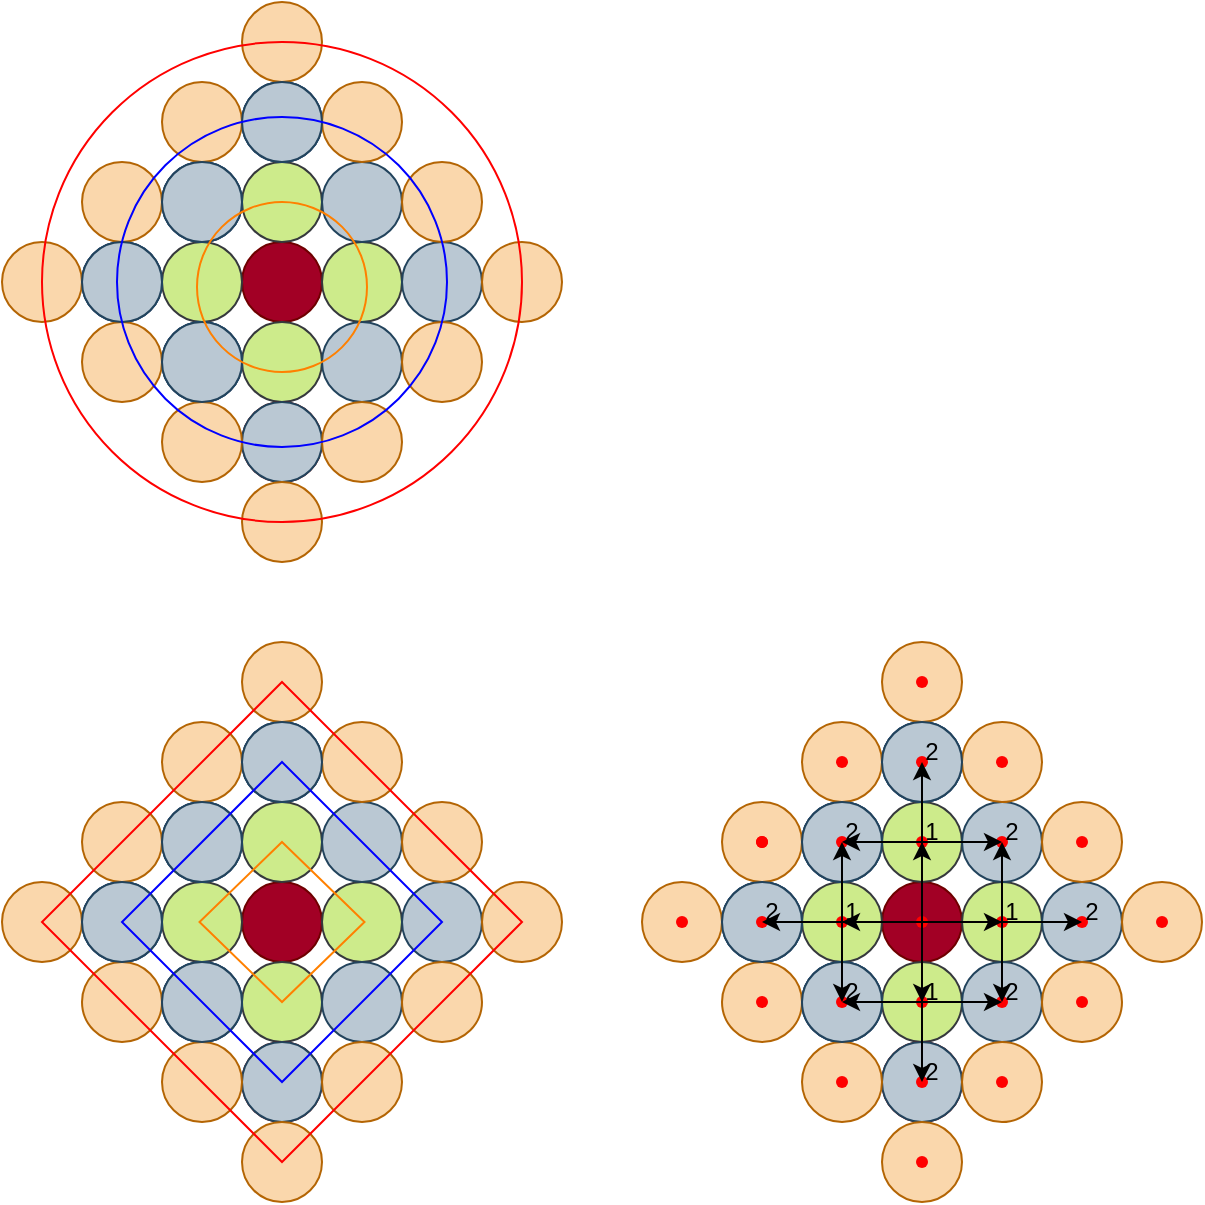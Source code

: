 <mxfile version="17.2.1" type="device"><diagram id="fhAG1tC0LDSHgMGf-jcb" name="Seite-1"><mxGraphModel dx="471" dy="346" grid="1" gridSize="10" guides="1" tooltips="1" connect="1" arrows="1" fold="1" page="1" pageScale="1" pageWidth="827" pageHeight="1169" math="0" shadow="0"><root><mxCell id="0"/><mxCell id="1" parent="0"/><mxCell id="YksEl6krh83BnaLXcTld-3" value="" style="ellipse;whiteSpace=wrap;html=1;aspect=fixed;fillColor=#a20025;fontColor=#ffffff;strokeColor=#6F0000;" vertex="1" parent="1"><mxGeometry x="120" y="120" width="40" height="40" as="geometry"/></mxCell><mxCell id="YksEl6krh83BnaLXcTld-6" value="" style="ellipse;whiteSpace=wrap;html=1;aspect=fixed;fillColor=#cdeb8b;strokeColor=#36393d;" vertex="1" parent="1"><mxGeometry x="120" y="80" width="40" height="40" as="geometry"/></mxCell><mxCell id="YksEl6krh83BnaLXcTld-7" value="" style="ellipse;whiteSpace=wrap;html=1;aspect=fixed;fillColor=#cdeb8b;strokeColor=#36393d;" vertex="1" parent="1"><mxGeometry x="120" y="160" width="40" height="40" as="geometry"/></mxCell><mxCell id="YksEl6krh83BnaLXcTld-8" value="" style="ellipse;whiteSpace=wrap;html=1;aspect=fixed;fillColor=#cdeb8b;strokeColor=#36393d;" vertex="1" parent="1"><mxGeometry x="160" y="120" width="40" height="40" as="geometry"/></mxCell><mxCell id="YksEl6krh83BnaLXcTld-9" value="" style="ellipse;whiteSpace=wrap;html=1;aspect=fixed;fillColor=#cdeb8b;strokeColor=#36393d;" vertex="1" parent="1"><mxGeometry x="80" y="120" width="40" height="40" as="geometry"/></mxCell><mxCell id="YksEl6krh83BnaLXcTld-11" value="" style="ellipse;whiteSpace=wrap;html=1;aspect=fixed;fillColor=#bac8d3;strokeColor=#23445d;" vertex="1" parent="1"><mxGeometry x="160" y="160" width="40" height="40" as="geometry"/></mxCell><mxCell id="YksEl6krh83BnaLXcTld-12" value="" style="ellipse;whiteSpace=wrap;html=1;aspect=fixed;fillColor=#a20025;fontColor=#ffffff;strokeColor=#6F0000;" vertex="1" parent="1"><mxGeometry x="120" y="200" width="40" height="40" as="geometry"/></mxCell><mxCell id="YksEl6krh83BnaLXcTld-13" value="" style="ellipse;whiteSpace=wrap;html=1;aspect=fixed;fillColor=#a20025;fontColor=#ffffff;strokeColor=#6F0000;" vertex="1" parent="1"><mxGeometry x="120" y="40" width="40" height="40" as="geometry"/></mxCell><mxCell id="YksEl6krh83BnaLXcTld-14" value="" style="ellipse;whiteSpace=wrap;html=1;aspect=fixed;fillColor=#bac8d3;strokeColor=#23445d;" vertex="1" parent="1"><mxGeometry x="160" y="80" width="40" height="40" as="geometry"/></mxCell><mxCell id="YksEl6krh83BnaLXcTld-15" value="" style="ellipse;whiteSpace=wrap;html=1;aspect=fixed;fillColor=#a20025;fontColor=#ffffff;strokeColor=#6F0000;" vertex="1" parent="1"><mxGeometry x="80" y="80" width="40" height="40" as="geometry"/></mxCell><mxCell id="YksEl6krh83BnaLXcTld-16" value="" style="ellipse;whiteSpace=wrap;html=1;aspect=fixed;fillColor=#a20025;fontColor=#ffffff;strokeColor=#6F0000;" vertex="1" parent="1"><mxGeometry x="80" y="160" width="40" height="40" as="geometry"/></mxCell><mxCell id="YksEl6krh83BnaLXcTld-17" value="" style="ellipse;whiteSpace=wrap;html=1;aspect=fixed;fillColor=#a20025;fontColor=#ffffff;strokeColor=#6F0000;" vertex="1" parent="1"><mxGeometry x="40" y="120" width="40" height="40" as="geometry"/></mxCell><mxCell id="YksEl6krh83BnaLXcTld-18" value="" style="ellipse;whiteSpace=wrap;html=1;aspect=fixed;fillColor=#bac8d3;strokeColor=#23445d;" vertex="1" parent="1"><mxGeometry x="200" y="120" width="40" height="40" as="geometry"/></mxCell><mxCell id="YksEl6krh83BnaLXcTld-19" value="" style="ellipse;whiteSpace=wrap;html=1;aspect=fixed;fillColor=#1ba1e2;fontColor=#ffffff;strokeColor=#006EAF;" vertex="1" parent="1"><mxGeometry x="120" y="40" width="40" height="40" as="geometry"/></mxCell><mxCell id="YksEl6krh83BnaLXcTld-20" value="" style="ellipse;whiteSpace=wrap;html=1;aspect=fixed;fillColor=#1ba1e2;fontColor=#ffffff;strokeColor=#006EAF;" vertex="1" parent="1"><mxGeometry x="80" y="80" width="40" height="40" as="geometry"/></mxCell><mxCell id="YksEl6krh83BnaLXcTld-21" value="" style="ellipse;whiteSpace=wrap;html=1;aspect=fixed;fillColor=#1ba1e2;fontColor=#ffffff;strokeColor=#006EAF;" vertex="1" parent="1"><mxGeometry x="40" y="120" width="40" height="40" as="geometry"/></mxCell><mxCell id="YksEl6krh83BnaLXcTld-22" value="" style="ellipse;whiteSpace=wrap;html=1;aspect=fixed;fillColor=#1ba1e2;fontColor=#ffffff;strokeColor=#006EAF;" vertex="1" parent="1"><mxGeometry x="80" y="160" width="40" height="40" as="geometry"/></mxCell><mxCell id="YksEl6krh83BnaLXcTld-23" value="" style="ellipse;whiteSpace=wrap;html=1;aspect=fixed;fillColor=#bac8d3;strokeColor=#23445d;" vertex="1" parent="1"><mxGeometry x="120" y="200" width="40" height="40" as="geometry"/></mxCell><mxCell id="YksEl6krh83BnaLXcTld-25" value="" style="ellipse;whiteSpace=wrap;html=1;aspect=fixed;fillColor=#fad7ac;strokeColor=#b46504;" vertex="1" parent="1"><mxGeometry x="120" width="40" height="40" as="geometry"/></mxCell><mxCell id="YksEl6krh83BnaLXcTld-26" value="" style="ellipse;whiteSpace=wrap;html=1;aspect=fixed;fillColor=#fad7ac;strokeColor=#b46504;" vertex="1" parent="1"><mxGeometry x="160" y="40" width="40" height="40" as="geometry"/></mxCell><mxCell id="YksEl6krh83BnaLXcTld-27" value="" style="ellipse;whiteSpace=wrap;html=1;aspect=fixed;fillColor=#fad7ac;strokeColor=#b46504;" vertex="1" parent="1"><mxGeometry x="200" y="80" width="40" height="40" as="geometry"/></mxCell><mxCell id="YksEl6krh83BnaLXcTld-28" value="" style="ellipse;whiteSpace=wrap;html=1;aspect=fixed;fillColor=#fad7ac;strokeColor=#b46504;" vertex="1" parent="1"><mxGeometry x="80" y="40" width="40" height="40" as="geometry"/></mxCell><mxCell id="YksEl6krh83BnaLXcTld-29" value="" style="ellipse;whiteSpace=wrap;html=1;aspect=fixed;fillColor=#fad7ac;strokeColor=#b46504;" vertex="1" parent="1"><mxGeometry x="40" y="80" width="40" height="40" as="geometry"/></mxCell><mxCell id="YksEl6krh83BnaLXcTld-30" value="" style="ellipse;whiteSpace=wrap;html=1;aspect=fixed;fillColor=#fad7ac;strokeColor=#b46504;" vertex="1" parent="1"><mxGeometry x="40" y="160" width="40" height="40" as="geometry"/></mxCell><mxCell id="YksEl6krh83BnaLXcTld-31" value="" style="ellipse;whiteSpace=wrap;html=1;aspect=fixed;fillColor=#fad7ac;strokeColor=#b46504;" vertex="1" parent="1"><mxGeometry x="80" y="200" width="40" height="40" as="geometry"/></mxCell><mxCell id="YksEl6krh83BnaLXcTld-32" value="" style="ellipse;whiteSpace=wrap;html=1;aspect=fixed;fillColor=#fad7ac;strokeColor=#b46504;" vertex="1" parent="1"><mxGeometry x="160" y="200" width="40" height="40" as="geometry"/></mxCell><mxCell id="YksEl6krh83BnaLXcTld-33" value="" style="ellipse;whiteSpace=wrap;html=1;aspect=fixed;fillColor=#fad7ac;strokeColor=#b46504;" vertex="1" parent="1"><mxGeometry x="200" y="160" width="40" height="40" as="geometry"/></mxCell><mxCell id="YksEl6krh83BnaLXcTld-34" value="" style="ellipse;whiteSpace=wrap;html=1;aspect=fixed;fillColor=#fad7ac;strokeColor=#b46504;" vertex="1" parent="1"><mxGeometry x="120" y="240" width="40" height="40" as="geometry"/></mxCell><mxCell id="YksEl6krh83BnaLXcTld-35" value="" style="ellipse;whiteSpace=wrap;html=1;aspect=fixed;fillColor=#fad7ac;strokeColor=#b46504;" vertex="1" parent="1"><mxGeometry x="240" y="120" width="40" height="40" as="geometry"/></mxCell><mxCell id="YksEl6krh83BnaLXcTld-36" value="" style="ellipse;whiteSpace=wrap;html=1;aspect=fixed;fillColor=#fad7ac;strokeColor=#b46504;" vertex="1" parent="1"><mxGeometry y="120" width="40" height="40" as="geometry"/></mxCell><mxCell id="YksEl6krh83BnaLXcTld-37" value="" style="ellipse;whiteSpace=wrap;html=1;aspect=fixed;fillColor=#bac8d3;strokeColor=#23445d;" vertex="1" parent="1"><mxGeometry x="120" y="40" width="40" height="40" as="geometry"/></mxCell><mxCell id="YksEl6krh83BnaLXcTld-38" value="" style="ellipse;whiteSpace=wrap;html=1;aspect=fixed;fillColor=#bac8d3;strokeColor=#23445d;" vertex="1" parent="1"><mxGeometry x="80" y="80" width="40" height="40" as="geometry"/></mxCell><mxCell id="YksEl6krh83BnaLXcTld-39" value="" style="ellipse;whiteSpace=wrap;html=1;aspect=fixed;fillColor=#bac8d3;strokeColor=#23445d;" vertex="1" parent="1"><mxGeometry x="40" y="120" width="40" height="40" as="geometry"/></mxCell><mxCell id="YksEl6krh83BnaLXcTld-40" value="" style="ellipse;whiteSpace=wrap;html=1;aspect=fixed;fillColor=#bac8d3;strokeColor=#23445d;" vertex="1" parent="1"><mxGeometry x="80" y="160" width="40" height="40" as="geometry"/></mxCell><mxCell id="YksEl6krh83BnaLXcTld-43" value="" style="ellipse;whiteSpace=wrap;html=1;aspect=fixed;fillColor=none;strokeColor=#FF0000;" vertex="1" parent="1"><mxGeometry x="20" y="20" width="240" height="240" as="geometry"/></mxCell><mxCell id="YksEl6krh83BnaLXcTld-42" value="" style="ellipse;whiteSpace=wrap;html=1;aspect=fixed;fillColor=none;strokeColor=#0000FF;" vertex="1" parent="1"><mxGeometry x="57.5" y="57.5" width="165" height="165" as="geometry"/></mxCell><mxCell id="YksEl6krh83BnaLXcTld-41" value="" style="ellipse;whiteSpace=wrap;html=1;aspect=fixed;fillColor=none;strokeColor=#FF8000;" vertex="1" parent="1"><mxGeometry x="97.5" y="100" width="85" height="85" as="geometry"/></mxCell><mxCell id="YksEl6krh83BnaLXcTld-46" value="" style="ellipse;whiteSpace=wrap;html=1;aspect=fixed;fillColor=#a20025;fontColor=#ffffff;strokeColor=#6F0000;" vertex="1" parent="1"><mxGeometry x="120" y="440" width="40" height="40" as="geometry"/></mxCell><mxCell id="YksEl6krh83BnaLXcTld-47" value="" style="ellipse;whiteSpace=wrap;html=1;aspect=fixed;fillColor=#cdeb8b;strokeColor=#36393d;" vertex="1" parent="1"><mxGeometry x="120" y="400" width="40" height="40" as="geometry"/></mxCell><mxCell id="YksEl6krh83BnaLXcTld-48" value="" style="ellipse;whiteSpace=wrap;html=1;aspect=fixed;fillColor=#cdeb8b;strokeColor=#36393d;" vertex="1" parent="1"><mxGeometry x="120" y="480" width="40" height="40" as="geometry"/></mxCell><mxCell id="YksEl6krh83BnaLXcTld-49" value="" style="ellipse;whiteSpace=wrap;html=1;aspect=fixed;fillColor=#cdeb8b;strokeColor=#36393d;" vertex="1" parent="1"><mxGeometry x="160" y="440" width="40" height="40" as="geometry"/></mxCell><mxCell id="YksEl6krh83BnaLXcTld-50" value="" style="ellipse;whiteSpace=wrap;html=1;aspect=fixed;fillColor=#cdeb8b;strokeColor=#36393d;" vertex="1" parent="1"><mxGeometry x="80" y="440" width="40" height="40" as="geometry"/></mxCell><mxCell id="YksEl6krh83BnaLXcTld-51" value="" style="ellipse;whiteSpace=wrap;html=1;aspect=fixed;fillColor=#bac8d3;strokeColor=#23445d;" vertex="1" parent="1"><mxGeometry x="160" y="480" width="40" height="40" as="geometry"/></mxCell><mxCell id="YksEl6krh83BnaLXcTld-52" value="" style="ellipse;whiteSpace=wrap;html=1;aspect=fixed;fillColor=#a20025;fontColor=#ffffff;strokeColor=#6F0000;" vertex="1" parent="1"><mxGeometry x="120" y="520" width="40" height="40" as="geometry"/></mxCell><mxCell id="YksEl6krh83BnaLXcTld-53" value="" style="ellipse;whiteSpace=wrap;html=1;aspect=fixed;fillColor=#a20025;fontColor=#ffffff;strokeColor=#6F0000;" vertex="1" parent="1"><mxGeometry x="120" y="360" width="40" height="40" as="geometry"/></mxCell><mxCell id="YksEl6krh83BnaLXcTld-54" value="" style="ellipse;whiteSpace=wrap;html=1;aspect=fixed;fillColor=#bac8d3;strokeColor=#23445d;" vertex="1" parent="1"><mxGeometry x="160" y="400" width="40" height="40" as="geometry"/></mxCell><mxCell id="YksEl6krh83BnaLXcTld-55" value="" style="ellipse;whiteSpace=wrap;html=1;aspect=fixed;fillColor=#a20025;fontColor=#ffffff;strokeColor=#6F0000;" vertex="1" parent="1"><mxGeometry x="80" y="400" width="40" height="40" as="geometry"/></mxCell><mxCell id="YksEl6krh83BnaLXcTld-56" value="" style="ellipse;whiteSpace=wrap;html=1;aspect=fixed;fillColor=#a20025;fontColor=#ffffff;strokeColor=#6F0000;" vertex="1" parent="1"><mxGeometry x="80" y="480" width="40" height="40" as="geometry"/></mxCell><mxCell id="YksEl6krh83BnaLXcTld-57" value="" style="ellipse;whiteSpace=wrap;html=1;aspect=fixed;fillColor=#a20025;fontColor=#ffffff;strokeColor=#6F0000;" vertex="1" parent="1"><mxGeometry x="40" y="440" width="40" height="40" as="geometry"/></mxCell><mxCell id="YksEl6krh83BnaLXcTld-58" value="" style="ellipse;whiteSpace=wrap;html=1;aspect=fixed;fillColor=#bac8d3;strokeColor=#23445d;" vertex="1" parent="1"><mxGeometry x="200" y="440" width="40" height="40" as="geometry"/></mxCell><mxCell id="YksEl6krh83BnaLXcTld-59" value="" style="ellipse;whiteSpace=wrap;html=1;aspect=fixed;fillColor=#1ba1e2;fontColor=#ffffff;strokeColor=#006EAF;" vertex="1" parent="1"><mxGeometry x="120" y="360" width="40" height="40" as="geometry"/></mxCell><mxCell id="YksEl6krh83BnaLXcTld-60" value="" style="ellipse;whiteSpace=wrap;html=1;aspect=fixed;fillColor=#1ba1e2;fontColor=#ffffff;strokeColor=#006EAF;" vertex="1" parent="1"><mxGeometry x="80" y="400" width="40" height="40" as="geometry"/></mxCell><mxCell id="YksEl6krh83BnaLXcTld-61" value="" style="ellipse;whiteSpace=wrap;html=1;aspect=fixed;fillColor=#1ba1e2;fontColor=#ffffff;strokeColor=#006EAF;" vertex="1" parent="1"><mxGeometry x="40" y="440" width="40" height="40" as="geometry"/></mxCell><mxCell id="YksEl6krh83BnaLXcTld-62" value="" style="ellipse;whiteSpace=wrap;html=1;aspect=fixed;fillColor=#1ba1e2;fontColor=#ffffff;strokeColor=#006EAF;" vertex="1" parent="1"><mxGeometry x="80" y="480" width="40" height="40" as="geometry"/></mxCell><mxCell id="YksEl6krh83BnaLXcTld-63" value="" style="ellipse;whiteSpace=wrap;html=1;aspect=fixed;fillColor=#bac8d3;strokeColor=#23445d;" vertex="1" parent="1"><mxGeometry x="120" y="520" width="40" height="40" as="geometry"/></mxCell><mxCell id="YksEl6krh83BnaLXcTld-64" value="" style="ellipse;whiteSpace=wrap;html=1;aspect=fixed;fillColor=#fad7ac;strokeColor=#b46504;" vertex="1" parent="1"><mxGeometry x="120" y="320" width="40" height="40" as="geometry"/></mxCell><mxCell id="YksEl6krh83BnaLXcTld-65" value="" style="ellipse;whiteSpace=wrap;html=1;aspect=fixed;fillColor=#fad7ac;strokeColor=#b46504;" vertex="1" parent="1"><mxGeometry x="160" y="360" width="40" height="40" as="geometry"/></mxCell><mxCell id="YksEl6krh83BnaLXcTld-66" value="" style="ellipse;whiteSpace=wrap;html=1;aspect=fixed;fillColor=#fad7ac;strokeColor=#b46504;" vertex="1" parent="1"><mxGeometry x="200" y="400" width="40" height="40" as="geometry"/></mxCell><mxCell id="YksEl6krh83BnaLXcTld-67" value="" style="ellipse;whiteSpace=wrap;html=1;aspect=fixed;fillColor=#fad7ac;strokeColor=#b46504;" vertex="1" parent="1"><mxGeometry x="80" y="360" width="40" height="40" as="geometry"/></mxCell><mxCell id="YksEl6krh83BnaLXcTld-68" value="" style="ellipse;whiteSpace=wrap;html=1;aspect=fixed;fillColor=#fad7ac;strokeColor=#b46504;" vertex="1" parent="1"><mxGeometry x="40" y="400" width="40" height="40" as="geometry"/></mxCell><mxCell id="YksEl6krh83BnaLXcTld-69" value="" style="ellipse;whiteSpace=wrap;html=1;aspect=fixed;fillColor=#fad7ac;strokeColor=#b46504;" vertex="1" parent="1"><mxGeometry x="40" y="480" width="40" height="40" as="geometry"/></mxCell><mxCell id="YksEl6krh83BnaLXcTld-70" value="" style="ellipse;whiteSpace=wrap;html=1;aspect=fixed;fillColor=#fad7ac;strokeColor=#b46504;" vertex="1" parent="1"><mxGeometry x="80" y="520" width="40" height="40" as="geometry"/></mxCell><mxCell id="YksEl6krh83BnaLXcTld-71" value="" style="ellipse;whiteSpace=wrap;html=1;aspect=fixed;fillColor=#fad7ac;strokeColor=#b46504;" vertex="1" parent="1"><mxGeometry x="160" y="520" width="40" height="40" as="geometry"/></mxCell><mxCell id="YksEl6krh83BnaLXcTld-72" value="" style="ellipse;whiteSpace=wrap;html=1;aspect=fixed;fillColor=#fad7ac;strokeColor=#b46504;" vertex="1" parent="1"><mxGeometry x="200" y="480" width="40" height="40" as="geometry"/></mxCell><mxCell id="YksEl6krh83BnaLXcTld-73" value="" style="ellipse;whiteSpace=wrap;html=1;aspect=fixed;fillColor=#fad7ac;strokeColor=#b46504;" vertex="1" parent="1"><mxGeometry x="120" y="560" width="40" height="40" as="geometry"/></mxCell><mxCell id="YksEl6krh83BnaLXcTld-74" value="" style="ellipse;whiteSpace=wrap;html=1;aspect=fixed;fillColor=#fad7ac;strokeColor=#b46504;" vertex="1" parent="1"><mxGeometry x="240" y="440" width="40" height="40" as="geometry"/></mxCell><mxCell id="YksEl6krh83BnaLXcTld-75" value="" style="ellipse;whiteSpace=wrap;html=1;aspect=fixed;fillColor=#fad7ac;strokeColor=#b46504;" vertex="1" parent="1"><mxGeometry y="440" width="40" height="40" as="geometry"/></mxCell><mxCell id="YksEl6krh83BnaLXcTld-76" value="" style="ellipse;whiteSpace=wrap;html=1;aspect=fixed;fillColor=#bac8d3;strokeColor=#23445d;" vertex="1" parent="1"><mxGeometry x="120" y="360" width="40" height="40" as="geometry"/></mxCell><mxCell id="YksEl6krh83BnaLXcTld-77" value="" style="ellipse;whiteSpace=wrap;html=1;aspect=fixed;fillColor=#bac8d3;strokeColor=#23445d;" vertex="1" parent="1"><mxGeometry x="80" y="400" width="40" height="40" as="geometry"/></mxCell><mxCell id="YksEl6krh83BnaLXcTld-78" value="" style="ellipse;whiteSpace=wrap;html=1;aspect=fixed;fillColor=#bac8d3;strokeColor=#23445d;" vertex="1" parent="1"><mxGeometry x="40" y="440" width="40" height="40" as="geometry"/></mxCell><mxCell id="YksEl6krh83BnaLXcTld-79" value="" style="ellipse;whiteSpace=wrap;html=1;aspect=fixed;fillColor=#bac8d3;strokeColor=#23445d;" vertex="1" parent="1"><mxGeometry x="80" y="480" width="40" height="40" as="geometry"/></mxCell><mxCell id="YksEl6krh83BnaLXcTld-123" value="" style="rhombus;whiteSpace=wrap;html=1;strokeColor=#FF0000;fillColor=none;gradientColor=#ffffff;" vertex="1" parent="1"><mxGeometry x="20" y="340" width="240" height="240" as="geometry"/></mxCell><mxCell id="YksEl6krh83BnaLXcTld-122" value="" style="rhombus;whiteSpace=wrap;html=1;strokeColor=#0000FF;fillColor=none;gradientColor=#ffffff;" vertex="1" parent="1"><mxGeometry x="60" y="380" width="160" height="160" as="geometry"/></mxCell><mxCell id="YksEl6krh83BnaLXcTld-84" value="" style="rhombus;whiteSpace=wrap;html=1;strokeColor=#FF8000;fillColor=none;gradientColor=#ffffff;" vertex="1" parent="1"><mxGeometry x="98.75" y="420" width="82.5" height="80" as="geometry"/></mxCell><mxCell id="YksEl6krh83BnaLXcTld-160" value="" style="ellipse;whiteSpace=wrap;html=1;aspect=fixed;fillColor=#a20025;fontColor=#ffffff;strokeColor=#6F0000;" vertex="1" parent="1"><mxGeometry x="440" y="440" width="40" height="40" as="geometry"/></mxCell><mxCell id="YksEl6krh83BnaLXcTld-161" value="" style="ellipse;whiteSpace=wrap;html=1;aspect=fixed;fillColor=#cdeb8b;strokeColor=#36393d;" vertex="1" parent="1"><mxGeometry x="440" y="400" width="40" height="40" as="geometry"/></mxCell><mxCell id="YksEl6krh83BnaLXcTld-162" value="" style="ellipse;whiteSpace=wrap;html=1;aspect=fixed;fillColor=#cdeb8b;strokeColor=#36393d;" vertex="1" parent="1"><mxGeometry x="440" y="480" width="40" height="40" as="geometry"/></mxCell><mxCell id="YksEl6krh83BnaLXcTld-163" value="" style="ellipse;whiteSpace=wrap;html=1;aspect=fixed;fillColor=#cdeb8b;strokeColor=#36393d;" vertex="1" parent="1"><mxGeometry x="480" y="440" width="40" height="40" as="geometry"/></mxCell><mxCell id="YksEl6krh83BnaLXcTld-164" value="" style="ellipse;whiteSpace=wrap;html=1;aspect=fixed;fillColor=#cdeb8b;strokeColor=#36393d;" vertex="1" parent="1"><mxGeometry x="400" y="440" width="40" height="40" as="geometry"/></mxCell><mxCell id="YksEl6krh83BnaLXcTld-165" value="" style="ellipse;whiteSpace=wrap;html=1;aspect=fixed;fillColor=#bac8d3;strokeColor=#23445d;" vertex="1" parent="1"><mxGeometry x="480" y="480" width="40" height="40" as="geometry"/></mxCell><mxCell id="YksEl6krh83BnaLXcTld-166" value="" style="ellipse;whiteSpace=wrap;html=1;aspect=fixed;fillColor=#a20025;fontColor=#ffffff;strokeColor=#6F0000;" vertex="1" parent="1"><mxGeometry x="440" y="520" width="40" height="40" as="geometry"/></mxCell><mxCell id="YksEl6krh83BnaLXcTld-167" value="" style="ellipse;whiteSpace=wrap;html=1;aspect=fixed;fillColor=#a20025;fontColor=#ffffff;strokeColor=#6F0000;" vertex="1" parent="1"><mxGeometry x="440" y="360" width="40" height="40" as="geometry"/></mxCell><mxCell id="YksEl6krh83BnaLXcTld-168" value="" style="ellipse;whiteSpace=wrap;html=1;aspect=fixed;fillColor=#bac8d3;strokeColor=#23445d;" vertex="1" parent="1"><mxGeometry x="480" y="400" width="40" height="40" as="geometry"/></mxCell><mxCell id="YksEl6krh83BnaLXcTld-169" value="" style="ellipse;whiteSpace=wrap;html=1;aspect=fixed;fillColor=#a20025;fontColor=#ffffff;strokeColor=#6F0000;" vertex="1" parent="1"><mxGeometry x="400" y="400" width="40" height="40" as="geometry"/></mxCell><mxCell id="YksEl6krh83BnaLXcTld-170" value="" style="ellipse;whiteSpace=wrap;html=1;aspect=fixed;fillColor=#a20025;fontColor=#ffffff;strokeColor=#6F0000;" vertex="1" parent="1"><mxGeometry x="400" y="480" width="40" height="40" as="geometry"/></mxCell><mxCell id="YksEl6krh83BnaLXcTld-171" value="" style="ellipse;whiteSpace=wrap;html=1;aspect=fixed;fillColor=#a20025;fontColor=#ffffff;strokeColor=#6F0000;" vertex="1" parent="1"><mxGeometry x="360" y="440" width="40" height="40" as="geometry"/></mxCell><mxCell id="YksEl6krh83BnaLXcTld-172" value="" style="ellipse;whiteSpace=wrap;html=1;aspect=fixed;fillColor=#bac8d3;strokeColor=#23445d;" vertex="1" parent="1"><mxGeometry x="520" y="440" width="40" height="40" as="geometry"/></mxCell><mxCell id="YksEl6krh83BnaLXcTld-173" value="" style="ellipse;whiteSpace=wrap;html=1;aspect=fixed;fillColor=#1ba1e2;fontColor=#ffffff;strokeColor=#006EAF;" vertex="1" parent="1"><mxGeometry x="440" y="360" width="40" height="40" as="geometry"/></mxCell><mxCell id="YksEl6krh83BnaLXcTld-174" value="" style="ellipse;whiteSpace=wrap;html=1;aspect=fixed;fillColor=#1ba1e2;fontColor=#ffffff;strokeColor=#006EAF;" vertex="1" parent="1"><mxGeometry x="400" y="400" width="40" height="40" as="geometry"/></mxCell><mxCell id="YksEl6krh83BnaLXcTld-175" value="" style="ellipse;whiteSpace=wrap;html=1;aspect=fixed;fillColor=#1ba1e2;fontColor=#ffffff;strokeColor=#006EAF;" vertex="1" parent="1"><mxGeometry x="360" y="440" width="40" height="40" as="geometry"/></mxCell><mxCell id="YksEl6krh83BnaLXcTld-176" value="" style="ellipse;whiteSpace=wrap;html=1;aspect=fixed;fillColor=#1ba1e2;fontColor=#ffffff;strokeColor=#006EAF;" vertex="1" parent="1"><mxGeometry x="400" y="480" width="40" height="40" as="geometry"/></mxCell><mxCell id="YksEl6krh83BnaLXcTld-177" value="" style="ellipse;whiteSpace=wrap;html=1;aspect=fixed;fillColor=#bac8d3;strokeColor=#23445d;" vertex="1" parent="1"><mxGeometry x="440" y="520" width="40" height="40" as="geometry"/></mxCell><mxCell id="YksEl6krh83BnaLXcTld-178" value="" style="ellipse;whiteSpace=wrap;html=1;aspect=fixed;fillColor=#fad7ac;strokeColor=#b46504;" vertex="1" parent="1"><mxGeometry x="440" y="320" width="40" height="40" as="geometry"/></mxCell><mxCell id="YksEl6krh83BnaLXcTld-179" value="" style="ellipse;whiteSpace=wrap;html=1;aspect=fixed;fillColor=#fad7ac;strokeColor=#b46504;" vertex="1" parent="1"><mxGeometry x="480" y="360" width="40" height="40" as="geometry"/></mxCell><mxCell id="YksEl6krh83BnaLXcTld-180" value="" style="ellipse;whiteSpace=wrap;html=1;aspect=fixed;fillColor=#fad7ac;strokeColor=#b46504;" vertex="1" parent="1"><mxGeometry x="520" y="400" width="40" height="40" as="geometry"/></mxCell><mxCell id="YksEl6krh83BnaLXcTld-181" value="" style="ellipse;whiteSpace=wrap;html=1;aspect=fixed;fillColor=#fad7ac;strokeColor=#b46504;" vertex="1" parent="1"><mxGeometry x="400" y="360" width="40" height="40" as="geometry"/></mxCell><mxCell id="YksEl6krh83BnaLXcTld-182" value="" style="ellipse;whiteSpace=wrap;html=1;aspect=fixed;fillColor=#fad7ac;strokeColor=#b46504;" vertex="1" parent="1"><mxGeometry x="360" y="400" width="40" height="40" as="geometry"/></mxCell><mxCell id="YksEl6krh83BnaLXcTld-183" value="" style="ellipse;whiteSpace=wrap;html=1;aspect=fixed;fillColor=#fad7ac;strokeColor=#b46504;" vertex="1" parent="1"><mxGeometry x="360" y="480" width="40" height="40" as="geometry"/></mxCell><mxCell id="YksEl6krh83BnaLXcTld-184" value="" style="ellipse;whiteSpace=wrap;html=1;aspect=fixed;fillColor=#fad7ac;strokeColor=#b46504;" vertex="1" parent="1"><mxGeometry x="400" y="520" width="40" height="40" as="geometry"/></mxCell><mxCell id="YksEl6krh83BnaLXcTld-185" value="" style="ellipse;whiteSpace=wrap;html=1;aspect=fixed;fillColor=#fad7ac;strokeColor=#b46504;" vertex="1" parent="1"><mxGeometry x="480" y="520" width="40" height="40" as="geometry"/></mxCell><mxCell id="YksEl6krh83BnaLXcTld-186" value="" style="ellipse;whiteSpace=wrap;html=1;aspect=fixed;fillColor=#fad7ac;strokeColor=#b46504;" vertex="1" parent="1"><mxGeometry x="520" y="480" width="40" height="40" as="geometry"/></mxCell><mxCell id="YksEl6krh83BnaLXcTld-187" value="" style="ellipse;whiteSpace=wrap;html=1;aspect=fixed;fillColor=#fad7ac;strokeColor=#b46504;" vertex="1" parent="1"><mxGeometry x="440" y="560" width="40" height="40" as="geometry"/></mxCell><mxCell id="YksEl6krh83BnaLXcTld-188" value="" style="ellipse;whiteSpace=wrap;html=1;aspect=fixed;fillColor=#fad7ac;strokeColor=#b46504;" vertex="1" parent="1"><mxGeometry x="560" y="440" width="40" height="40" as="geometry"/></mxCell><mxCell id="YksEl6krh83BnaLXcTld-189" value="" style="ellipse;whiteSpace=wrap;html=1;aspect=fixed;fillColor=#fad7ac;strokeColor=#b46504;" vertex="1" parent="1"><mxGeometry x="320" y="440" width="40" height="40" as="geometry"/></mxCell><mxCell id="YksEl6krh83BnaLXcTld-190" value="" style="ellipse;whiteSpace=wrap;html=1;aspect=fixed;fillColor=#bac8d3;strokeColor=#23445d;" vertex="1" parent="1"><mxGeometry x="440" y="360" width="40" height="40" as="geometry"/></mxCell><mxCell id="YksEl6krh83BnaLXcTld-191" value="" style="ellipse;whiteSpace=wrap;html=1;aspect=fixed;fillColor=#bac8d3;strokeColor=#23445d;" vertex="1" parent="1"><mxGeometry x="400" y="400" width="40" height="40" as="geometry"/></mxCell><mxCell id="YksEl6krh83BnaLXcTld-192" value="" style="ellipse;whiteSpace=wrap;html=1;aspect=fixed;fillColor=#bac8d3;strokeColor=#23445d;" vertex="1" parent="1"><mxGeometry x="360" y="440" width="40" height="40" as="geometry"/></mxCell><mxCell id="YksEl6krh83BnaLXcTld-193" value="" style="ellipse;whiteSpace=wrap;html=1;aspect=fixed;fillColor=#bac8d3;strokeColor=#23445d;" vertex="1" parent="1"><mxGeometry x="400" y="480" width="40" height="40" as="geometry"/></mxCell><mxCell id="YksEl6krh83BnaLXcTld-202" value="" style="shape=waypoint;sketch=0;fillStyle=solid;size=6;pointerEvents=1;points=[];fillColor=none;resizable=0;rotatable=0;perimeter=centerPerimeter;snapToPoint=1;strokeColor=#FF0000;" vertex="1" parent="1"><mxGeometry x="520" y="440" width="40" height="40" as="geometry"/></mxCell><mxCell id="YksEl6krh83BnaLXcTld-203" value="" style="shape=waypoint;sketch=0;fillStyle=solid;size=6;pointerEvents=1;points=[];fillColor=none;resizable=0;rotatable=0;perimeter=centerPerimeter;snapToPoint=1;strokeColor=#FF0000;" vertex="1" parent="1"><mxGeometry x="480" y="440" width="40" height="40" as="geometry"/></mxCell><mxCell id="YksEl6krh83BnaLXcTld-242" value="" style="shape=waypoint;sketch=0;fillStyle=solid;size=6;pointerEvents=1;points=[];fillColor=none;resizable=0;rotatable=0;perimeter=centerPerimeter;snapToPoint=1;strokeColor=#FF0000;" vertex="1" parent="1"><mxGeometry x="320" y="440" width="40" height="40" as="geometry"/></mxCell><mxCell id="YksEl6krh83BnaLXcTld-243" value="" style="shape=waypoint;sketch=0;fillStyle=solid;size=6;pointerEvents=1;points=[];fillColor=none;resizable=0;rotatable=0;perimeter=centerPerimeter;snapToPoint=1;strokeColor=#FF0000;" vertex="1" parent="1"><mxGeometry x="360" y="440" width="40" height="40" as="geometry"/></mxCell><mxCell id="YksEl6krh83BnaLXcTld-244" value="" style="shape=waypoint;sketch=0;fillStyle=solid;size=6;pointerEvents=1;points=[];fillColor=none;resizable=0;rotatable=0;perimeter=centerPerimeter;snapToPoint=1;strokeColor=#FF0000;" vertex="1" parent="1"><mxGeometry x="400" y="440" width="40" height="40" as="geometry"/></mxCell><mxCell id="YksEl6krh83BnaLXcTld-245" value="" style="shape=waypoint;sketch=0;fillStyle=solid;size=6;pointerEvents=1;points=[];fillColor=none;resizable=0;rotatable=0;perimeter=centerPerimeter;snapToPoint=1;strokeColor=#FF0000;" vertex="1" parent="1"><mxGeometry x="440" y="440" width="40" height="40" as="geometry"/></mxCell><mxCell id="YksEl6krh83BnaLXcTld-246" value="" style="shape=waypoint;sketch=0;fillStyle=solid;size=6;pointerEvents=1;points=[];fillColor=none;resizable=0;rotatable=0;perimeter=centerPerimeter;snapToPoint=1;strokeColor=#FF0000;" vertex="1" parent="1"><mxGeometry x="360" y="400" width="40" height="40" as="geometry"/></mxCell><mxCell id="YksEl6krh83BnaLXcTld-247" value="" style="shape=waypoint;sketch=0;fillStyle=solid;size=6;pointerEvents=1;points=[];fillColor=none;resizable=0;rotatable=0;perimeter=centerPerimeter;snapToPoint=1;strokeColor=#FF0000;" vertex="1" parent="1"><mxGeometry x="400" y="400" width="40" height="40" as="geometry"/></mxCell><mxCell id="YksEl6krh83BnaLXcTld-248" value="" style="shape=waypoint;sketch=0;fillStyle=solid;size=6;pointerEvents=1;points=[];fillColor=none;resizable=0;rotatable=0;perimeter=centerPerimeter;snapToPoint=1;strokeColor=#FF0000;" vertex="1" parent="1"><mxGeometry x="440" y="400" width="40" height="40" as="geometry"/></mxCell><mxCell id="YksEl6krh83BnaLXcTld-249" value="" style="shape=waypoint;sketch=0;fillStyle=solid;size=6;pointerEvents=1;points=[];fillColor=none;resizable=0;rotatable=0;perimeter=centerPerimeter;snapToPoint=1;strokeColor=#FF0000;" vertex="1" parent="1"><mxGeometry x="360" y="400" width="40" height="40" as="geometry"/></mxCell><mxCell id="YksEl6krh83BnaLXcTld-250" value="" style="shape=waypoint;sketch=0;fillStyle=solid;size=6;pointerEvents=1;points=[];fillColor=none;resizable=0;rotatable=0;perimeter=centerPerimeter;snapToPoint=1;strokeColor=#FF0000;" vertex="1" parent="1"><mxGeometry x="480" y="400" width="40" height="40" as="geometry"/></mxCell><mxCell id="YksEl6krh83BnaLXcTld-251" value="" style="shape=waypoint;sketch=0;fillStyle=solid;size=6;pointerEvents=1;points=[];fillColor=none;resizable=0;rotatable=0;perimeter=centerPerimeter;snapToPoint=1;strokeColor=#FF0000;" vertex="1" parent="1"><mxGeometry x="520" y="400" width="40" height="40" as="geometry"/></mxCell><mxCell id="YksEl6krh83BnaLXcTld-252" value="" style="shape=waypoint;sketch=0;fillStyle=solid;size=6;pointerEvents=1;points=[];fillColor=none;resizable=0;rotatable=0;perimeter=centerPerimeter;snapToPoint=1;strokeColor=#FF0000;" vertex="1" parent="1"><mxGeometry x="360" y="480" width="40" height="40" as="geometry"/></mxCell><mxCell id="YksEl6krh83BnaLXcTld-253" value="" style="shape=waypoint;sketch=0;fillStyle=solid;size=6;pointerEvents=1;points=[];fillColor=none;resizable=0;rotatable=0;perimeter=centerPerimeter;snapToPoint=1;strokeColor=#FF0000;" vertex="1" parent="1"><mxGeometry x="400" y="480" width="40" height="40" as="geometry"/></mxCell><mxCell id="YksEl6krh83BnaLXcTld-254" value="" style="shape=waypoint;sketch=0;fillStyle=solid;size=6;pointerEvents=1;points=[];fillColor=none;resizable=0;rotatable=0;perimeter=centerPerimeter;snapToPoint=1;strokeColor=#FF0000;" vertex="1" parent="1"><mxGeometry x="440" y="480" width="40" height="40" as="geometry"/></mxCell><mxCell id="YksEl6krh83BnaLXcTld-255" value="" style="shape=waypoint;sketch=0;fillStyle=solid;size=6;pointerEvents=1;points=[];fillColor=none;resizable=0;rotatable=0;perimeter=centerPerimeter;snapToPoint=1;strokeColor=#FF0000;" vertex="1" parent="1"><mxGeometry x="480" y="480" width="40" height="40" as="geometry"/></mxCell><mxCell id="YksEl6krh83BnaLXcTld-256" value="" style="shape=waypoint;sketch=0;fillStyle=solid;size=6;pointerEvents=1;points=[];fillColor=none;resizable=0;rotatable=0;perimeter=centerPerimeter;snapToPoint=1;strokeColor=#FF0000;" vertex="1" parent="1"><mxGeometry x="520" y="480" width="40" height="40" as="geometry"/></mxCell><mxCell id="YksEl6krh83BnaLXcTld-258" value="" style="shape=waypoint;sketch=0;fillStyle=solid;size=6;pointerEvents=1;points=[];fillColor=none;resizable=0;rotatable=0;perimeter=centerPerimeter;snapToPoint=1;strokeColor=#FF0000;" vertex="1" parent="1"><mxGeometry x="560" y="440" width="40" height="40" as="geometry"/></mxCell><mxCell id="YksEl6krh83BnaLXcTld-259" value="" style="shape=waypoint;sketch=0;fillStyle=solid;size=6;pointerEvents=1;points=[];fillColor=none;resizable=0;rotatable=0;perimeter=centerPerimeter;snapToPoint=1;strokeColor=#FF0000;" vertex="1" parent="1"><mxGeometry x="400" y="520" width="40" height="40" as="geometry"/></mxCell><mxCell id="YksEl6krh83BnaLXcTld-260" value="" style="shape=waypoint;sketch=0;fillStyle=solid;size=6;pointerEvents=1;points=[];fillColor=none;resizable=0;rotatable=0;perimeter=centerPerimeter;snapToPoint=1;strokeColor=#FF0000;" vertex="1" parent="1"><mxGeometry x="480" y="520" width="40" height="40" as="geometry"/></mxCell><mxCell id="YksEl6krh83BnaLXcTld-261" value="" style="shape=waypoint;sketch=0;fillStyle=solid;size=6;pointerEvents=1;points=[];fillColor=none;resizable=0;rotatable=0;perimeter=centerPerimeter;snapToPoint=1;strokeColor=#FF0000;" vertex="1" parent="1"><mxGeometry x="440" y="560" width="40" height="40" as="geometry"/></mxCell><mxCell id="YksEl6krh83BnaLXcTld-262" value="" style="shape=waypoint;sketch=0;fillStyle=solid;size=6;pointerEvents=1;points=[];fillColor=none;resizable=0;rotatable=0;perimeter=centerPerimeter;snapToPoint=1;strokeColor=#FF0000;" vertex="1" parent="1"><mxGeometry x="440" y="520" width="40" height="40" as="geometry"/></mxCell><mxCell id="YksEl6krh83BnaLXcTld-263" value="" style="shape=waypoint;sketch=0;fillStyle=solid;size=6;pointerEvents=1;points=[];fillColor=none;resizable=0;rotatable=0;perimeter=centerPerimeter;snapToPoint=1;strokeColor=#FF0000;" vertex="1" parent="1"><mxGeometry x="400" y="360" width="40" height="40" as="geometry"/></mxCell><mxCell id="YksEl6krh83BnaLXcTld-264" value="" style="shape=waypoint;sketch=0;fillStyle=solid;size=6;pointerEvents=1;points=[];fillColor=none;resizable=0;rotatable=0;perimeter=centerPerimeter;snapToPoint=1;strokeColor=#FF0000;" vertex="1" parent="1"><mxGeometry x="480" y="360" width="40" height="40" as="geometry"/></mxCell><mxCell id="YksEl6krh83BnaLXcTld-265" value="" style="shape=waypoint;sketch=0;fillStyle=solid;size=6;pointerEvents=1;points=[];fillColor=none;resizable=0;rotatable=0;perimeter=centerPerimeter;snapToPoint=1;strokeColor=#FF0000;" vertex="1" parent="1"><mxGeometry x="440" y="320" width="40" height="40" as="geometry"/></mxCell><mxCell id="YksEl6krh83BnaLXcTld-266" value="" style="shape=waypoint;sketch=0;fillStyle=solid;size=6;pointerEvents=1;points=[];fillColor=none;resizable=0;rotatable=0;perimeter=centerPerimeter;snapToPoint=1;strokeColor=#FF0000;" vertex="1" parent="1"><mxGeometry x="440" y="360" width="40" height="40" as="geometry"/></mxCell><mxCell id="YksEl6krh83BnaLXcTld-267" value="" style="endArrow=classic;html=1;rounded=0;" edge="1" parent="1" target="YksEl6krh83BnaLXcTld-248"><mxGeometry width="50" height="50" relative="1" as="geometry"><mxPoint x="460" y="460" as="sourcePoint"/><mxPoint x="510" y="410" as="targetPoint"/></mxGeometry></mxCell><mxCell id="YksEl6krh83BnaLXcTld-268" value="" style="endArrow=classic;html=1;rounded=0;" edge="1" parent="1" target="YksEl6krh83BnaLXcTld-254"><mxGeometry width="50" height="50" relative="1" as="geometry"><mxPoint x="460" y="460" as="sourcePoint"/><mxPoint x="510" y="410" as="targetPoint"/></mxGeometry></mxCell><mxCell id="YksEl6krh83BnaLXcTld-269" value="" style="endArrow=classic;html=1;rounded=0;" edge="1" parent="1" target="YksEl6krh83BnaLXcTld-244"><mxGeometry width="50" height="50" relative="1" as="geometry"><mxPoint x="460" y="460" as="sourcePoint"/><mxPoint x="510" y="410" as="targetPoint"/></mxGeometry></mxCell><mxCell id="YksEl6krh83BnaLXcTld-270" value="" style="endArrow=classic;html=1;rounded=0;entryX=0.425;entryY=0.45;entryDx=0;entryDy=0;entryPerimeter=0;" edge="1" parent="1" target="YksEl6krh83BnaLXcTld-203"><mxGeometry width="50" height="50" relative="1" as="geometry"><mxPoint x="460" y="460" as="sourcePoint"/><mxPoint x="510" y="410" as="targetPoint"/></mxGeometry></mxCell><mxCell id="YksEl6krh83BnaLXcTld-271" value="" style="endArrow=classic;html=1;rounded=0;" edge="1" parent="1" target="YksEl6krh83BnaLXcTld-266"><mxGeometry width="50" height="50" relative="1" as="geometry"><mxPoint x="460" y="460" as="sourcePoint"/><mxPoint x="510" y="410" as="targetPoint"/></mxGeometry></mxCell><mxCell id="YksEl6krh83BnaLXcTld-272" value="" style="endArrow=classic;html=1;rounded=0;" edge="1" parent="1" target="YksEl6krh83BnaLXcTld-243"><mxGeometry width="50" height="50" relative="1" as="geometry"><mxPoint x="460" y="460" as="sourcePoint"/><mxPoint x="510" y="410" as="targetPoint"/></mxGeometry></mxCell><mxCell id="YksEl6krh83BnaLXcTld-273" value="" style="endArrow=classic;html=1;rounded=0;" edge="1" parent="1" target="YksEl6krh83BnaLXcTld-202"><mxGeometry width="50" height="50" relative="1" as="geometry"><mxPoint x="460" y="460" as="sourcePoint"/><mxPoint x="510" y="410" as="targetPoint"/></mxGeometry></mxCell><mxCell id="YksEl6krh83BnaLXcTld-274" value="" style="endArrow=classic;html=1;rounded=0;" edge="1" parent="1" target="YksEl6krh83BnaLXcTld-262"><mxGeometry width="50" height="50" relative="1" as="geometry"><mxPoint x="460" y="460" as="sourcePoint"/><mxPoint x="510" y="410" as="targetPoint"/></mxGeometry></mxCell><mxCell id="YksEl6krh83BnaLXcTld-275" value="" style="endArrow=classic;html=1;rounded=0;" edge="1" parent="1" target="YksEl6krh83BnaLXcTld-247"><mxGeometry width="50" height="50" relative="1" as="geometry"><mxPoint x="460" y="420" as="sourcePoint"/><mxPoint x="510" y="370" as="targetPoint"/></mxGeometry></mxCell><mxCell id="YksEl6krh83BnaLXcTld-276" value="" style="endArrow=classic;html=1;rounded=0;entryX=0.525;entryY=0.56;entryDx=0;entryDy=0;entryPerimeter=0;" edge="1" parent="1" target="YksEl6krh83BnaLXcTld-247"><mxGeometry width="50" height="50" relative="1" as="geometry"><mxPoint x="420" y="460" as="sourcePoint"/><mxPoint x="470" y="410" as="targetPoint"/></mxGeometry></mxCell><mxCell id="YksEl6krh83BnaLXcTld-277" value="" style="endArrow=classic;html=1;rounded=0;" edge="1" parent="1" target="YksEl6krh83BnaLXcTld-250"><mxGeometry width="50" height="50" relative="1" as="geometry"><mxPoint x="460" y="420" as="sourcePoint"/><mxPoint x="510" y="370" as="targetPoint"/></mxGeometry></mxCell><mxCell id="YksEl6krh83BnaLXcTld-278" value="" style="endArrow=classic;html=1;rounded=0;entryX=0.445;entryY=0.59;entryDx=0;entryDy=0;entryPerimeter=0;" edge="1" parent="1" target="YksEl6krh83BnaLXcTld-250"><mxGeometry width="50" height="50" relative="1" as="geometry"><mxPoint x="500" y="460" as="sourcePoint"/><mxPoint x="550" y="410" as="targetPoint"/></mxGeometry></mxCell><mxCell id="YksEl6krh83BnaLXcTld-279" value="" style="endArrow=classic;html=1;rounded=0;entryX=0.585;entryY=0.48;entryDx=0;entryDy=0;entryPerimeter=0;" edge="1" parent="1" target="YksEl6krh83BnaLXcTld-253"><mxGeometry width="50" height="50" relative="1" as="geometry"><mxPoint x="420" y="460" as="sourcePoint"/><mxPoint x="470" y="410" as="targetPoint"/></mxGeometry></mxCell><mxCell id="YksEl6krh83BnaLXcTld-280" value="" style="endArrow=classic;html=1;rounded=0;" edge="1" parent="1" target="YksEl6krh83BnaLXcTld-255"><mxGeometry width="50" height="50" relative="1" as="geometry"><mxPoint x="460" y="500" as="sourcePoint"/><mxPoint x="510" y="450" as="targetPoint"/></mxGeometry></mxCell><mxCell id="YksEl6krh83BnaLXcTld-281" value="" style="endArrow=classic;html=1;rounded=0;" edge="1" parent="1" target="YksEl6krh83BnaLXcTld-253"><mxGeometry width="50" height="50" relative="1" as="geometry"><mxPoint x="460" y="500" as="sourcePoint"/><mxPoint x="510" y="450" as="targetPoint"/></mxGeometry></mxCell><mxCell id="YksEl6krh83BnaLXcTld-283" value="" style="endArrow=classic;html=1;rounded=0;" edge="1" parent="1" target="YksEl6krh83BnaLXcTld-255"><mxGeometry width="50" height="50" relative="1" as="geometry"><mxPoint x="500" y="460" as="sourcePoint"/><mxPoint x="550" y="410" as="targetPoint"/></mxGeometry></mxCell><mxCell id="YksEl6krh83BnaLXcTld-284" value="1" style="text;html=1;strokeColor=none;fillColor=none;align=center;verticalAlign=middle;whiteSpace=wrap;rounded=0;" vertex="1" parent="1"><mxGeometry x="460" y="410" width="10" height="10" as="geometry"/></mxCell><mxCell id="YksEl6krh83BnaLXcTld-286" value="2" style="text;html=1;strokeColor=none;fillColor=none;align=center;verticalAlign=middle;whiteSpace=wrap;rounded=0;" vertex="1" parent="1"><mxGeometry x="460" y="370" width="10" height="10" as="geometry"/></mxCell><mxCell id="YksEl6krh83BnaLXcTld-287" value="1" style="text;html=1;strokeColor=none;fillColor=none;align=center;verticalAlign=middle;whiteSpace=wrap;rounded=0;" vertex="1" parent="1"><mxGeometry x="500" y="450" width="10" height="10" as="geometry"/></mxCell><mxCell id="YksEl6krh83BnaLXcTld-288" value="1" style="text;html=1;strokeColor=none;fillColor=none;align=center;verticalAlign=middle;whiteSpace=wrap;rounded=0;" vertex="1" parent="1"><mxGeometry x="420" y="450" width="10" height="10" as="geometry"/></mxCell><mxCell id="YksEl6krh83BnaLXcTld-289" value="1" style="text;html=1;strokeColor=none;fillColor=none;align=center;verticalAlign=middle;whiteSpace=wrap;rounded=0;" vertex="1" parent="1"><mxGeometry x="460" y="490" width="10" height="10" as="geometry"/></mxCell><mxCell id="YksEl6krh83BnaLXcTld-290" value="2" style="text;html=1;strokeColor=none;fillColor=none;align=center;verticalAlign=middle;whiteSpace=wrap;rounded=0;" vertex="1" parent="1"><mxGeometry x="500" y="410" width="10" height="10" as="geometry"/></mxCell><mxCell id="YksEl6krh83BnaLXcTld-291" value="2" style="text;html=1;strokeColor=none;fillColor=none;align=center;verticalAlign=middle;whiteSpace=wrap;rounded=0;" vertex="1" parent="1"><mxGeometry x="540" y="450" width="10" height="10" as="geometry"/></mxCell><mxCell id="YksEl6krh83BnaLXcTld-292" value="2" style="text;html=1;strokeColor=none;fillColor=none;align=center;verticalAlign=middle;whiteSpace=wrap;rounded=0;" vertex="1" parent="1"><mxGeometry x="500" y="490" width="10" height="10" as="geometry"/></mxCell><mxCell id="YksEl6krh83BnaLXcTld-293" value="2" style="text;html=1;strokeColor=none;fillColor=none;align=center;verticalAlign=middle;whiteSpace=wrap;rounded=0;" vertex="1" parent="1"><mxGeometry x="460" y="530" width="10" height="10" as="geometry"/></mxCell><mxCell id="YksEl6krh83BnaLXcTld-294" value="2" style="text;html=1;strokeColor=none;fillColor=none;align=center;verticalAlign=middle;whiteSpace=wrap;rounded=0;" vertex="1" parent="1"><mxGeometry x="420" y="490" width="10" height="10" as="geometry"/></mxCell><mxCell id="YksEl6krh83BnaLXcTld-295" value="2" style="text;html=1;strokeColor=none;fillColor=none;align=center;verticalAlign=middle;whiteSpace=wrap;rounded=0;" vertex="1" parent="1"><mxGeometry x="380" y="450" width="10" height="10" as="geometry"/></mxCell><mxCell id="YksEl6krh83BnaLXcTld-296" value="2" style="text;html=1;strokeColor=none;fillColor=none;align=center;verticalAlign=middle;whiteSpace=wrap;rounded=0;" vertex="1" parent="1"><mxGeometry x="420" y="410" width="10" height="10" as="geometry"/></mxCell></root></mxGraphModel></diagram></mxfile>